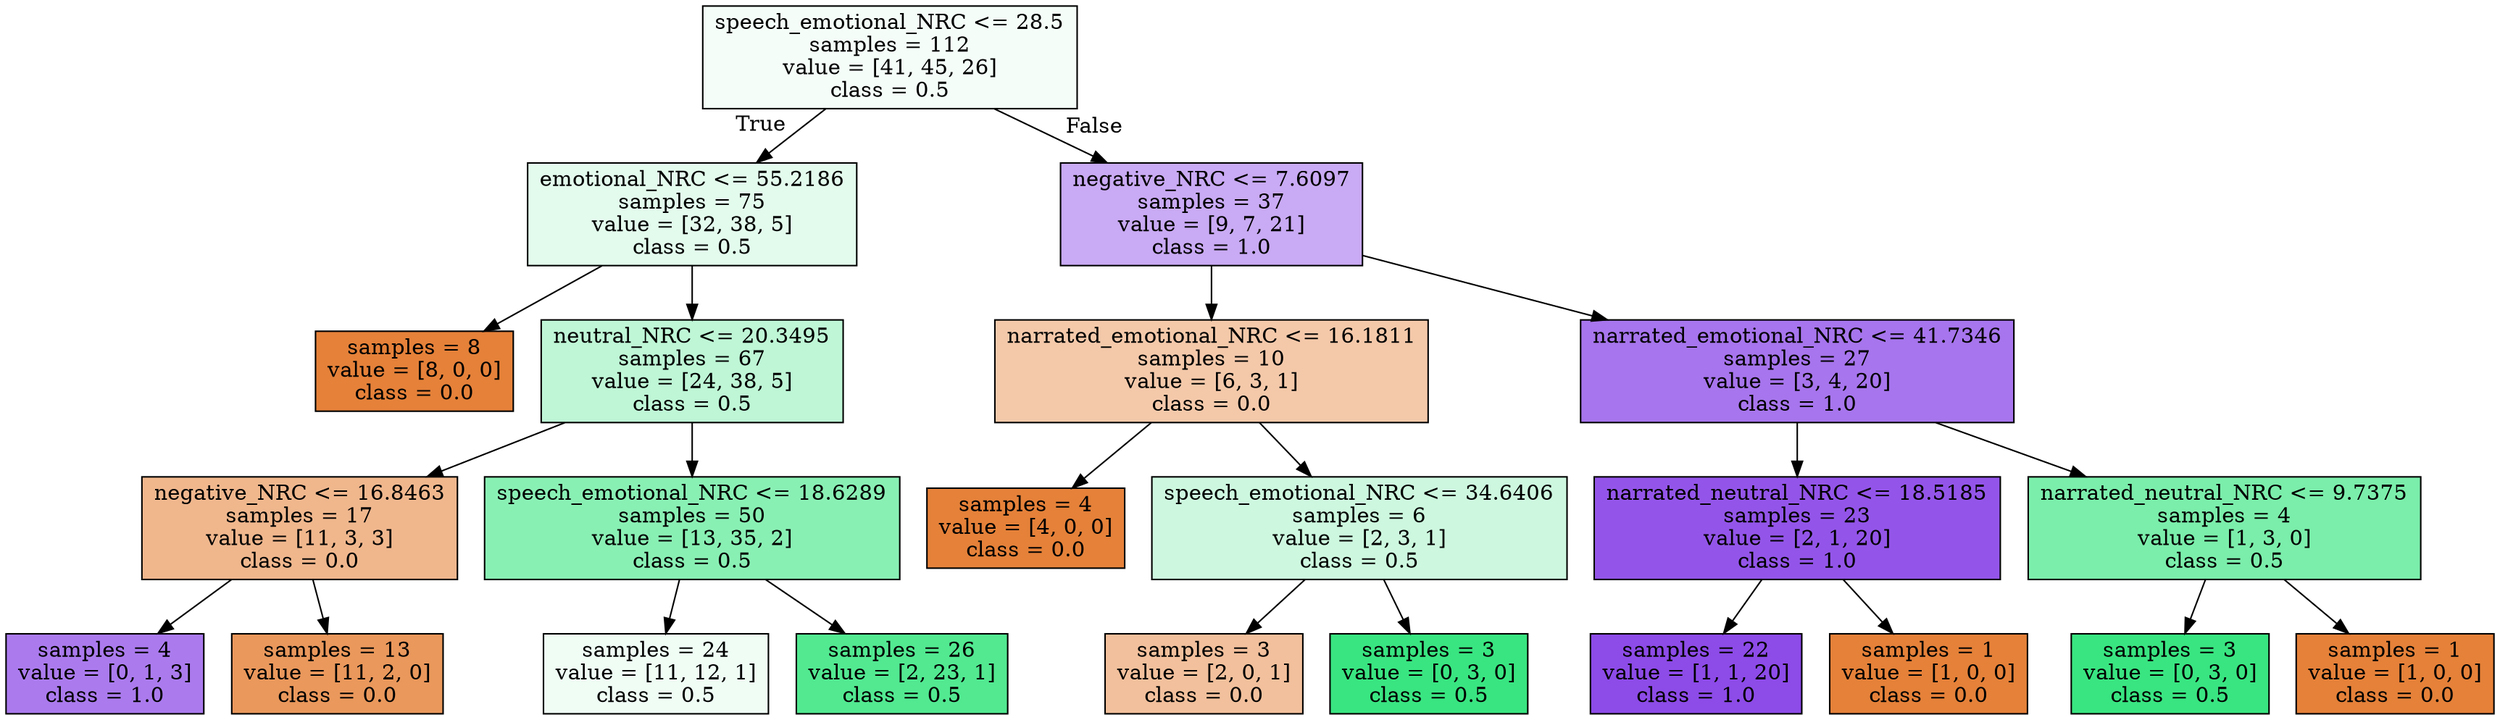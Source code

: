 digraph Tree {
node [shape=box, style="filled", color="black"] ;
0 [label="speech_emotional_NRC <= 28.5\nsamples = 112\nvalue = [41, 45, 26]\nclass = 0.5", fillcolor="#39e5810e"] ;
1 [label="emotional_NRC <= 55.2186\nsamples = 75\nvalue = [32, 38, 5]\nclass = 0.5", fillcolor="#39e58124"] ;
0 -> 1 [labeldistance=2.5, labelangle=45, headlabel="True"] ;
2 [label="samples = 8\nvalue = [8, 0, 0]\nclass = 0.0", fillcolor="#e58139ff"] ;
1 -> 2 ;
3 [label="neutral_NRC <= 20.3495\nsamples = 67\nvalue = [24, 38, 5]\nclass = 0.5", fillcolor="#39e58153"] ;
1 -> 3 ;
4 [label="negative_NRC <= 16.8463\nsamples = 17\nvalue = [11, 3, 3]\nclass = 0.0", fillcolor="#e5813992"] ;
3 -> 4 ;
5 [label="samples = 4\nvalue = [0, 1, 3]\nclass = 1.0", fillcolor="#8139e5aa"] ;
4 -> 5 ;
6 [label="samples = 13\nvalue = [11, 2, 0]\nclass = 0.0", fillcolor="#e58139d1"] ;
4 -> 6 ;
7 [label="speech_emotional_NRC <= 18.6289\nsamples = 50\nvalue = [13, 35, 2]\nclass = 0.5", fillcolor="#39e58198"] ;
3 -> 7 ;
8 [label="samples = 24\nvalue = [11, 12, 1]\nclass = 0.5", fillcolor="#39e58114"] ;
7 -> 8 ;
9 [label="samples = 26\nvalue = [2, 23, 1]\nclass = 0.5", fillcolor="#39e581df"] ;
7 -> 9 ;
10 [label="negative_NRC <= 7.6097\nsamples = 37\nvalue = [9, 7, 21]\nclass = 1.0", fillcolor="#8139e56d"] ;
0 -> 10 [labeldistance=2.5, labelangle=-45, headlabel="False"] ;
11 [label="narrated_emotional_NRC <= 16.1811\nsamples = 10\nvalue = [6, 3, 1]\nclass = 0.0", fillcolor="#e581396d"] ;
10 -> 11 ;
12 [label="samples = 4\nvalue = [4, 0, 0]\nclass = 0.0", fillcolor="#e58139ff"] ;
11 -> 12 ;
13 [label="speech_emotional_NRC <= 34.6406\nsamples = 6\nvalue = [2, 3, 1]\nclass = 0.5", fillcolor="#39e58140"] ;
11 -> 13 ;
14 [label="samples = 3\nvalue = [2, 0, 1]\nclass = 0.0", fillcolor="#e581397f"] ;
13 -> 14 ;
15 [label="samples = 3\nvalue = [0, 3, 0]\nclass = 0.5", fillcolor="#39e581ff"] ;
13 -> 15 ;
16 [label="narrated_emotional_NRC <= 41.7346\nsamples = 27\nvalue = [3, 4, 20]\nclass = 1.0", fillcolor="#8139e5b1"] ;
10 -> 16 ;
17 [label="narrated_neutral_NRC <= 18.5185\nsamples = 23\nvalue = [2, 1, 20]\nclass = 1.0", fillcolor="#8139e5db"] ;
16 -> 17 ;
18 [label="samples = 22\nvalue = [1, 1, 20]\nclass = 1.0", fillcolor="#8139e5e7"] ;
17 -> 18 ;
19 [label="samples = 1\nvalue = [1, 0, 0]\nclass = 0.0", fillcolor="#e58139ff"] ;
17 -> 19 ;
20 [label="narrated_neutral_NRC <= 9.7375\nsamples = 4\nvalue = [1, 3, 0]\nclass = 0.5", fillcolor="#39e581aa"] ;
16 -> 20 ;
21 [label="samples = 3\nvalue = [0, 3, 0]\nclass = 0.5", fillcolor="#39e581ff"] ;
20 -> 21 ;
22 [label="samples = 1\nvalue = [1, 0, 0]\nclass = 0.0", fillcolor="#e58139ff"] ;
20 -> 22 ;
}